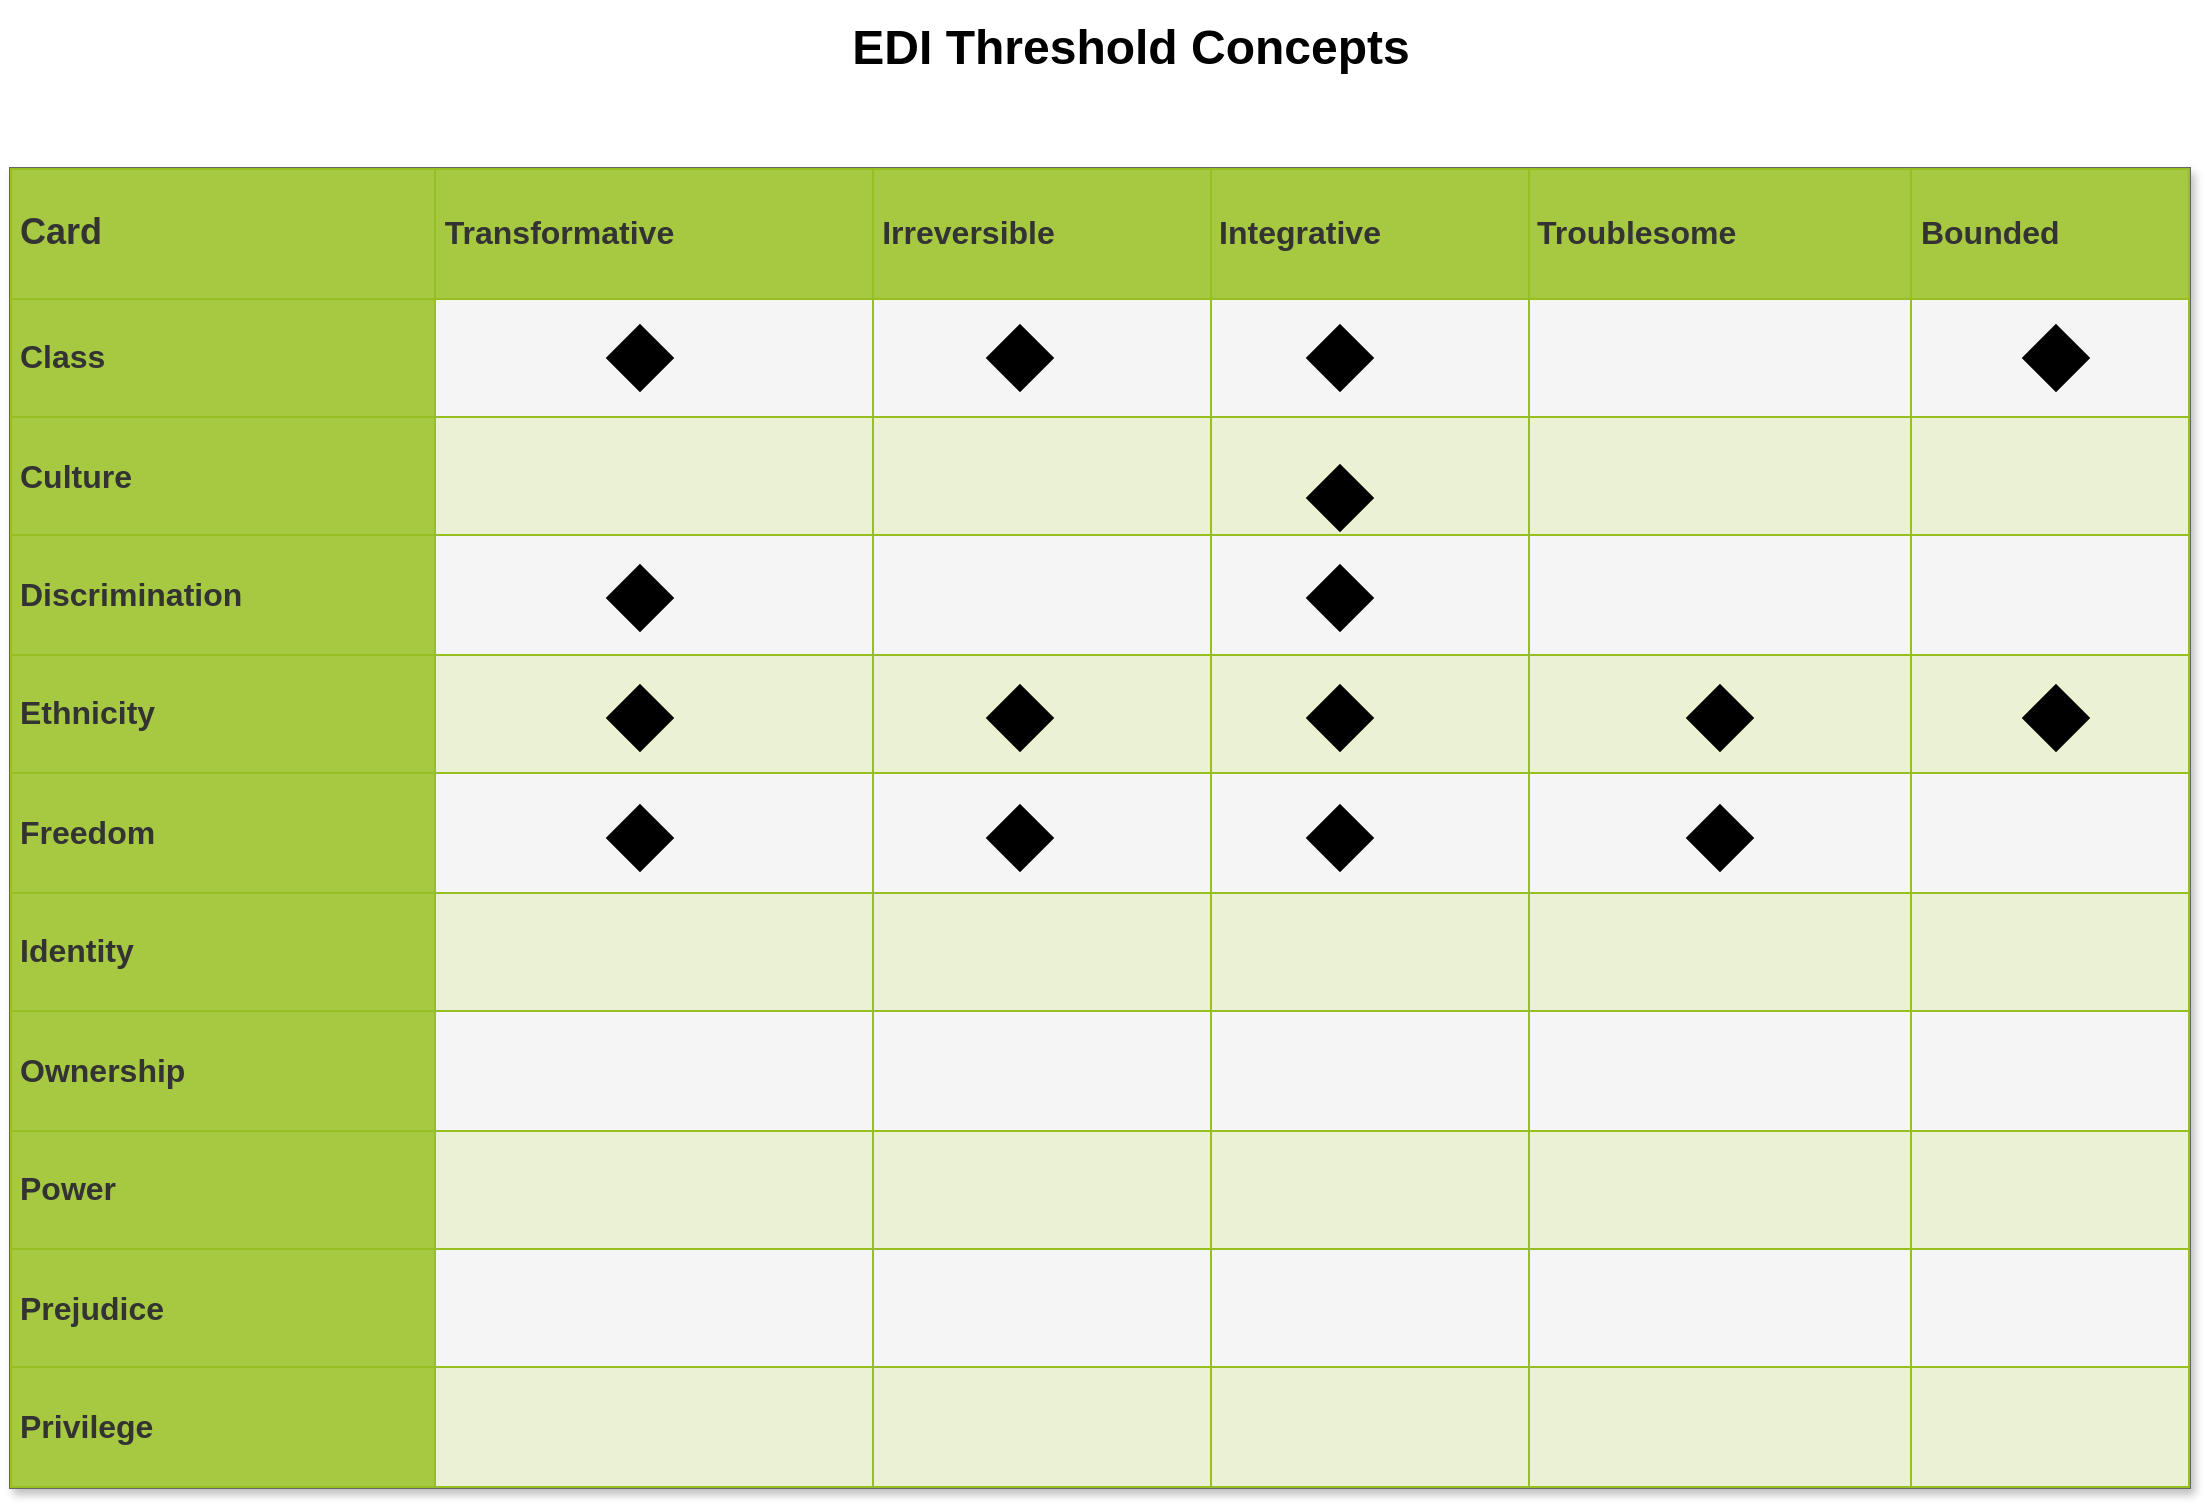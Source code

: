 <mxfile version="21.1.0" type="github">
  <diagram name="Page-1" id="bd83a815-5ea8-2e97-e5ec-87c9f400f2fa">
    <mxGraphModel dx="1434" dy="796" grid="1" gridSize="10" guides="0" tooltips="1" connect="0" arrows="0" fold="1" page="1" pageScale="1.5" pageWidth="1169" pageHeight="826" background="none" math="0" shadow="0">
      <root>
        <mxCell id="0" style=";html=1;" />
        <mxCell id="1" style=";html=1;" parent="0" />
        <mxCell id="1516e18e63f93b96-1" value="&lt;table border=&quot;1&quot; width=&quot;100%&quot; cellpadding=&quot;4&quot; style=&quot;width: 100% ; height: 100% ; border-collapse: collapse&quot;&gt;&lt;tbody&gt;&lt;tr style=&quot;background-color: #a7c942 ; color: #ffffff ; border: 1px solid #98bf21&quot;&gt;&lt;th&gt;&lt;font style=&quot;font-size: 18px;&quot; color=&quot;#333333&quot;&gt;Card&lt;/font&gt;&lt;/th&gt;&lt;th&gt;&lt;font size=&quot;3&quot; color=&quot;#333333&quot;&gt;Transformative&lt;/font&gt;&lt;/th&gt;&lt;th&gt;&lt;font size=&quot;3&quot; color=&quot;#333333&quot;&gt;Irreversible&lt;/font&gt;&lt;/th&gt;&lt;th&gt;&lt;font size=&quot;3&quot; color=&quot;#333333&quot;&gt;Integrative&lt;/font&gt;&lt;/th&gt;&lt;th&gt;&lt;font size=&quot;3&quot; color=&quot;#333333&quot;&gt;Troublesome&lt;/font&gt;&lt;/th&gt;&lt;th&gt;&lt;font size=&quot;3&quot; color=&quot;#333333&quot;&gt;Bounded&lt;/font&gt;&lt;/th&gt;&lt;/tr&gt;&lt;tr style=&quot;border: 1px solid #98bf21&quot;&gt;&lt;td style=&quot;background-color: #a7c942 ; color: #ffffff ; border: 1px solid #98bf21&quot;&gt;&lt;font size=&quot;3&quot; color=&quot;#333333&quot;&gt;&lt;b&gt;Class&lt;/b&gt;&lt;/font&gt;&lt;/td&gt;&lt;td&gt;&lt;/td&gt;&lt;td&gt;&lt;/td&gt;&lt;td&gt;&lt;font size=&quot;3&quot;&gt;&lt;b&gt;&lt;br&gt;&lt;/b&gt;&lt;/font&gt;&lt;/td&gt;&lt;td&gt;&lt;/td&gt;&lt;td&gt;&lt;font size=&quot;3&quot;&gt;&lt;b&gt;&lt;br&gt;&lt;/b&gt;&lt;/font&gt;&lt;/td&gt;&lt;/tr&gt;&lt;tr style=&quot;background-color: #eaf2d3 ; border: 1px solid #98bf21&quot;&gt;&lt;td style=&quot;background-color: #a7c942 ; color: #ffffff ; border: 1px solid #98bf21&quot;&gt;&lt;font size=&quot;3&quot; color=&quot;#333333&quot;&gt;&lt;b&gt;Culture&lt;/b&gt;&lt;/font&gt;&lt;/td&gt;&lt;td&gt;&lt;/td&gt;&lt;td&gt;&lt;/td&gt;&lt;td&gt;&lt;font size=&quot;3&quot;&gt;&lt;b&gt;&lt;br&gt;&lt;/b&gt;&lt;/font&gt;&lt;/td&gt;&lt;td&gt;&lt;font size=&quot;3&quot;&gt;&lt;b&gt;&lt;br&gt;&lt;/b&gt;&lt;/font&gt;&lt;/td&gt;&lt;td&gt;&lt;font size=&quot;3&quot;&gt;&lt;b&gt;&lt;br&gt;&lt;/b&gt;&lt;/font&gt;&lt;/td&gt;&lt;/tr&gt;&lt;tr style=&quot;border: 1px solid #98bf21&quot;&gt;&lt;td style=&quot;background-color: #a7c942 ; color: #ffffff ; border: 1px solid #98bf21&quot;&gt;&lt;font size=&quot;3&quot; color=&quot;#333333&quot;&gt;&lt;b&gt;Discrimination&lt;/b&gt;&lt;/font&gt;&lt;/td&gt;&lt;td&gt;&lt;/td&gt;&lt;td&gt;&lt;/td&gt;&lt;td&gt;&lt;font size=&quot;3&quot;&gt;&lt;b&gt;&lt;br&gt;&lt;/b&gt;&lt;/font&gt;&lt;/td&gt;&lt;td&gt;&lt;font size=&quot;3&quot;&gt;&lt;b&gt;&lt;br&gt;&lt;/b&gt;&lt;/font&gt;&lt;/td&gt;&lt;td&gt;&lt;font size=&quot;3&quot;&gt;&lt;b&gt;&lt;br&gt;&lt;/b&gt;&lt;/font&gt;&lt;/td&gt;&lt;/tr&gt;&lt;tr style=&quot;background-color: #eaf2d3 ; border: 1px solid #98bf21&quot;&gt;&lt;td style=&quot;background-color: #a7c942 ; color: #ffffff ; border: 1px solid #98bf21&quot;&gt;&lt;font size=&quot;3&quot; color=&quot;#333333&quot;&gt;&lt;b&gt;Ethnicity&lt;/b&gt;&lt;/font&gt;&lt;/td&gt;&lt;td&gt;&lt;/td&gt;&lt;td&gt;&lt;/td&gt;&lt;td&gt;&lt;font size=&quot;3&quot;&gt;&lt;b&gt;&lt;br&gt;&lt;/b&gt;&lt;/font&gt;&lt;/td&gt;&lt;td&gt;&lt;font size=&quot;3&quot;&gt;&lt;b&gt;&lt;br&gt;&lt;/b&gt;&lt;/font&gt;&lt;/td&gt;&lt;td&gt;&lt;font size=&quot;3&quot;&gt;&lt;b&gt;&lt;br&gt;&lt;/b&gt;&lt;/font&gt;&lt;/td&gt;&lt;/tr&gt;&lt;tr style=&quot;border: 1px solid #98bf21&quot;&gt;&lt;td style=&quot;background-color: #a7c942 ; color: #ffffff ; border: 1px solid #98bf21&quot;&gt;&lt;font size=&quot;3&quot; color=&quot;#333333&quot;&gt;&lt;b&gt;Freedom&lt;br&gt;&lt;/b&gt;&lt;/font&gt;&lt;/td&gt;&lt;td&gt;&lt;font size=&quot;3&quot;&gt;&lt;b&gt;&lt;br&gt;&lt;/b&gt;&lt;/font&gt;&lt;/td&gt;&lt;td&gt;&lt;font size=&quot;3&quot;&gt;&lt;b&gt;&lt;br&gt;&lt;/b&gt;&lt;/font&gt;&lt;/td&gt;&lt;td&gt;&lt;font size=&quot;3&quot;&gt;&lt;b&gt;&lt;br&gt;&lt;/b&gt;&lt;/font&gt;&lt;/td&gt;&lt;td&gt;&lt;font size=&quot;3&quot;&gt;&lt;b&gt;&lt;br&gt;&lt;/b&gt;&lt;/font&gt;&lt;/td&gt;&lt;td&gt;&lt;font size=&quot;3&quot;&gt;&lt;b&gt;&lt;br&gt;&lt;/b&gt;&lt;/font&gt;&lt;/td&gt;&lt;/tr&gt;&lt;tr style=&quot;background-color: #eaf2d3 ; border: 1px solid #98bf21&quot;&gt;&lt;td style=&quot;background-color: #a7c942 ; color: #ffffff ; border: 1px solid #98bf21&quot;&gt;&lt;font size=&quot;3&quot; color=&quot;#333333&quot;&gt;&lt;b&gt;Identity&lt;br&gt;&lt;/b&gt;&lt;/font&gt;&lt;/td&gt;&lt;td&gt;&lt;font size=&quot;3&quot;&gt;&lt;b&gt;&lt;br&gt;&lt;/b&gt;&lt;/font&gt;&lt;/td&gt;&lt;td&gt;&lt;font size=&quot;3&quot;&gt;&lt;b&gt;&lt;br&gt;&lt;/b&gt;&lt;/font&gt;&lt;/td&gt;&lt;td&gt;&lt;font size=&quot;3&quot;&gt;&lt;b&gt;&lt;br&gt;&lt;/b&gt;&lt;/font&gt;&lt;/td&gt;&lt;td&gt;&lt;font size=&quot;3&quot;&gt;&lt;b&gt;&lt;br&gt;&lt;/b&gt;&lt;/font&gt;&lt;/td&gt;&lt;td&gt;&lt;font size=&quot;3&quot;&gt;&lt;b&gt;&lt;br&gt;&lt;/b&gt;&lt;/font&gt;&lt;/td&gt;&lt;/tr&gt;&lt;tr style=&quot;border: 1px solid #98bf21&quot;&gt;&lt;td style=&quot;background-color: #a7c942 ; color: #ffffff ; border: 1px solid #98bf21&quot;&gt;&lt;font size=&quot;3&quot; color=&quot;#333333&quot;&gt;&lt;b&gt;Ownership&lt;br&gt;&lt;/b&gt;&lt;/font&gt;&lt;/td&gt;&lt;td&gt;&lt;font size=&quot;3&quot;&gt;&lt;b&gt;&lt;br&gt;&lt;/b&gt;&lt;/font&gt;&lt;/td&gt;&lt;td&gt;&lt;font size=&quot;3&quot;&gt;&lt;b&gt;&lt;br&gt;&lt;/b&gt;&lt;/font&gt;&lt;/td&gt;&lt;td&gt;&lt;font size=&quot;3&quot;&gt;&lt;b&gt;&lt;br&gt;&lt;/b&gt;&lt;/font&gt;&lt;/td&gt;&lt;td&gt;&lt;font size=&quot;3&quot;&gt;&lt;b&gt;&lt;br&gt;&lt;/b&gt;&lt;/font&gt;&lt;/td&gt;&lt;td&gt;&lt;font size=&quot;3&quot;&gt;&lt;b&gt;&lt;br&gt;&lt;/b&gt;&lt;/font&gt;&lt;/td&gt;&lt;/tr&gt;&lt;tr style=&quot;background-color: #eaf2d3 ; border: 1px solid #98bf21&quot;&gt;&lt;td style=&quot;background-color: #a7c942 ; color: #ffffff ; border: 1px solid #98bf21&quot;&gt;&lt;font size=&quot;3&quot; color=&quot;#333333&quot;&gt;&lt;b&gt;Power&lt;br&gt;&lt;/b&gt;&lt;/font&gt;&lt;/td&gt;&lt;td&gt;&lt;font size=&quot;3&quot;&gt;&lt;b&gt;&lt;br&gt;&lt;/b&gt;&lt;/font&gt;&lt;/td&gt;&lt;td&gt;&lt;font size=&quot;3&quot;&gt;&lt;b&gt;&lt;br&gt;&lt;/b&gt;&lt;/font&gt;&lt;/td&gt;&lt;td&gt;&lt;font size=&quot;3&quot;&gt;&lt;b&gt;&lt;br&gt;&lt;/b&gt;&lt;/font&gt;&lt;/td&gt;&lt;td&gt;&lt;font size=&quot;3&quot;&gt;&lt;b&gt;&lt;br&gt;&lt;/b&gt;&lt;/font&gt;&lt;/td&gt;&lt;td&gt;&lt;font size=&quot;3&quot;&gt;&lt;b&gt;&lt;br&gt;&lt;/b&gt;&lt;/font&gt;&lt;/td&gt;&lt;/tr&gt;&lt;tr style=&quot;border: 1px solid #98bf21&quot;&gt;&lt;td style=&quot;background-color: #a7c942 ; color: #ffffff ; border: 1px solid #98bf21&quot;&gt;&lt;font size=&quot;3&quot; color=&quot;#333333&quot;&gt;&lt;b&gt;Prejudice&lt;br&gt;&lt;/b&gt;&lt;/font&gt;&lt;/td&gt;&lt;td&gt;&lt;font size=&quot;3&quot;&gt;&lt;b&gt;&lt;br&gt;&lt;/b&gt;&lt;/font&gt;&lt;/td&gt;&lt;td&gt;&lt;font size=&quot;3&quot;&gt;&lt;b&gt;&lt;br&gt;&lt;/b&gt;&lt;/font&gt;&lt;/td&gt;&lt;td&gt;&lt;font size=&quot;3&quot;&gt;&lt;b&gt;&lt;br&gt;&lt;/b&gt;&lt;/font&gt;&lt;/td&gt;&lt;td&gt;&lt;font size=&quot;3&quot;&gt;&lt;b&gt;&lt;br&gt;&lt;/b&gt;&lt;/font&gt;&lt;/td&gt;&lt;td&gt;&lt;font size=&quot;3&quot;&gt;&lt;b&gt;&lt;br&gt;&lt;/b&gt;&lt;/font&gt;&lt;/td&gt;&lt;/tr&gt;&lt;tr style=&quot;background-color: #eaf2d3 ; border: 1px solid #98bf21&quot;&gt;&lt;td style=&quot;background-color: #a7c942 ; color: #ffffff ; border: 1px solid #98bf21&quot;&gt;&lt;font size=&quot;3&quot; color=&quot;#333333&quot;&gt;&lt;b&gt;Privilege&lt;br&gt;&lt;/b&gt;&lt;/font&gt;&lt;/td&gt;&lt;td&gt;&lt;font size=&quot;3&quot;&gt;&lt;b&gt;&lt;br&gt;&lt;/b&gt;&lt;/font&gt;&lt;/td&gt;&lt;td&gt;&lt;font size=&quot;3&quot;&gt;&lt;b&gt;&lt;br&gt;&lt;/b&gt;&lt;/font&gt;&lt;/td&gt;&lt;td&gt;&lt;font size=&quot;3&quot;&gt;&lt;b&gt;&lt;br&gt;&lt;/b&gt;&lt;/font&gt;&lt;/td&gt;&lt;td&gt;&lt;font size=&quot;3&quot;&gt;&lt;b&gt;&lt;br&gt;&lt;/b&gt;&lt;/font&gt;&lt;/td&gt;&lt;td&gt;&lt;font size=&quot;3&quot;&gt;&lt;b&gt;&lt;br&gt;&lt;/b&gt;&lt;/font&gt;&lt;/td&gt;&lt;/tr&gt;&lt;/tbody&gt;&lt;/table&gt;" style="text;html=1;strokeColor=#666666;fillColor=#f5f5f5;overflow=fill;rounded=0;shadow=1;fontSize=14;fontColor=#333333;" parent="1" vertex="1">
          <mxGeometry x="130" y="150" width="1090" height="660" as="geometry" />
        </mxCell>
        <mxCell id="1516e18e63f93b96-3" value="EDI Threshold Concepts" style="text;strokeColor=none;fillColor=none;html=1;fontSize=24;fontStyle=1;verticalAlign=middle;align=center;rounded=0;shadow=1;" parent="1" vertex="1">
          <mxGeometry x="300" y="70" width="780" height="40" as="geometry" />
        </mxCell>
        <mxCell id="1516e18e63f93b96-50" value="" style="rhombus;whiteSpace=wrap;html=1;rounded=0;shadow=0;strokeWidth=3;fillColor=#000000;fontSize=14" parent="1" vertex="1">
          <mxGeometry x="780" y="300" width="30" height="30" as="geometry" />
        </mxCell>
        <mxCell id="1516e18e63f93b96-53" value="" style="rhombus;whiteSpace=wrap;html=1;rounded=0;shadow=0;strokeWidth=3;fillColor=#000000;fontSize=14" parent="1" vertex="1">
          <mxGeometry x="620" y="470" width="30" height="30" as="geometry" />
        </mxCell>
        <mxCell id="mjmQ0NqlAM_zubkOzZmk-1" value="" style="rhombus;whiteSpace=wrap;html=1;rounded=0;shadow=0;strokeWidth=3;fillColor=#000000;fontSize=14" vertex="1" parent="1">
          <mxGeometry x="430" y="230" width="30" height="30" as="geometry" />
        </mxCell>
        <mxCell id="mjmQ0NqlAM_zubkOzZmk-2" value="" style="rhombus;whiteSpace=wrap;html=1;rounded=0;shadow=0;strokeWidth=3;fillColor=#000000;fontSize=14" vertex="1" parent="1">
          <mxGeometry x="780" y="230" width="30" height="30" as="geometry" />
        </mxCell>
        <mxCell id="mjmQ0NqlAM_zubkOzZmk-3" value="" style="rhombus;whiteSpace=wrap;html=1;rounded=0;shadow=0;strokeWidth=3;fillColor=#000000;fontSize=14" vertex="1" parent="1">
          <mxGeometry x="620" y="230" width="30" height="30" as="geometry" />
        </mxCell>
        <mxCell id="mjmQ0NqlAM_zubkOzZmk-4" value="" style="rhombus;whiteSpace=wrap;html=1;rounded=0;shadow=0;strokeWidth=3;fillColor=#000000;fontSize=14" vertex="1" parent="1">
          <mxGeometry x="1138" y="230" width="30" height="30" as="geometry" />
        </mxCell>
        <mxCell id="mjmQ0NqlAM_zubkOzZmk-5" value="" style="rhombus;whiteSpace=wrap;html=1;rounded=0;shadow=0;strokeWidth=3;fillColor=#000000;fontSize=14" vertex="1" parent="1">
          <mxGeometry x="430" y="350" width="30" height="30" as="geometry" />
        </mxCell>
        <mxCell id="mjmQ0NqlAM_zubkOzZmk-6" value="" style="rhombus;whiteSpace=wrap;html=1;rounded=0;shadow=0;strokeWidth=3;fillColor=#000000;fontSize=14" vertex="1" parent="1">
          <mxGeometry x="780" y="350" width="30" height="30" as="geometry" />
        </mxCell>
        <mxCell id="mjmQ0NqlAM_zubkOzZmk-7" value="" style="rhombus;whiteSpace=wrap;html=1;rounded=0;shadow=0;strokeWidth=3;fillColor=#000000;fontSize=14" vertex="1" parent="1">
          <mxGeometry x="430" y="410" width="30" height="30" as="geometry" />
        </mxCell>
        <mxCell id="mjmQ0NqlAM_zubkOzZmk-8" value="" style="rhombus;whiteSpace=wrap;html=1;rounded=0;shadow=0;strokeWidth=3;fillColor=#000000;fontSize=14" vertex="1" parent="1">
          <mxGeometry x="620" y="410" width="30" height="30" as="geometry" />
        </mxCell>
        <mxCell id="mjmQ0NqlAM_zubkOzZmk-9" value="" style="rhombus;whiteSpace=wrap;html=1;rounded=0;shadow=0;strokeWidth=3;fillColor=#000000;fontSize=14" vertex="1" parent="1">
          <mxGeometry x="780" y="410" width="30" height="30" as="geometry" />
        </mxCell>
        <mxCell id="mjmQ0NqlAM_zubkOzZmk-10" value="" style="rhombus;whiteSpace=wrap;html=1;rounded=0;shadow=0;strokeWidth=3;fillColor=#000000;fontSize=14" vertex="1" parent="1">
          <mxGeometry x="970" y="410" width="30" height="30" as="geometry" />
        </mxCell>
        <mxCell id="mjmQ0NqlAM_zubkOzZmk-11" value="" style="rhombus;whiteSpace=wrap;html=1;rounded=0;shadow=0;strokeWidth=3;fillColor=#000000;fontSize=14" vertex="1" parent="1">
          <mxGeometry x="1138" y="410" width="30" height="30" as="geometry" />
        </mxCell>
        <mxCell id="mjmQ0NqlAM_zubkOzZmk-13" value="" style="rhombus;whiteSpace=wrap;html=1;rounded=0;shadow=0;strokeWidth=3;fillColor=#000000;fontSize=14" vertex="1" parent="1">
          <mxGeometry x="780" y="470" width="30" height="30" as="geometry" />
        </mxCell>
        <mxCell id="mjmQ0NqlAM_zubkOzZmk-14" value="" style="rhombus;whiteSpace=wrap;html=1;rounded=0;shadow=0;strokeWidth=3;fillColor=#000000;fontSize=14" vertex="1" parent="1">
          <mxGeometry x="970" y="470" width="30" height="30" as="geometry" />
        </mxCell>
        <mxCell id="mjmQ0NqlAM_zubkOzZmk-15" value="" style="rhombus;whiteSpace=wrap;html=1;rounded=0;shadow=0;strokeWidth=3;fillColor=#000000;fontSize=14" vertex="1" parent="1">
          <mxGeometry x="430" y="470" width="30" height="30" as="geometry" />
        </mxCell>
      </root>
    </mxGraphModel>
  </diagram>
</mxfile>
